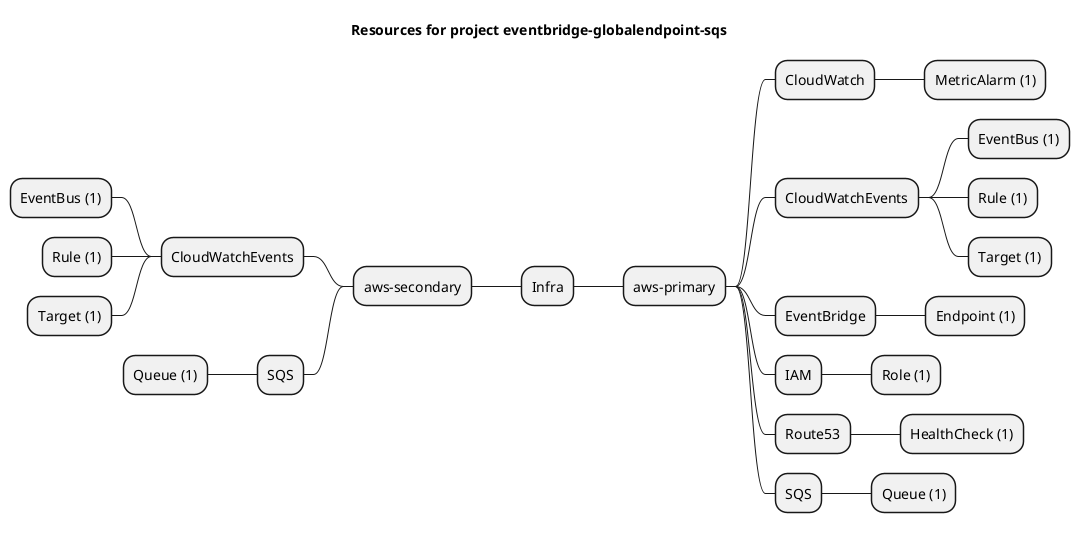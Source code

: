 @startmindmap
title Resources for project eventbridge-globalendpoint-sqs
skinparam monochrome true
+ Infra
++ aws-primary
+++ CloudWatch
++++ MetricAlarm (1)
+++ CloudWatchEvents
++++ EventBus (1)
++++ Rule (1)
++++ Target (1)
+++ EventBridge
++++ Endpoint (1)
+++ IAM
++++ Role (1)
+++ Route53
++++ HealthCheck (1)
+++ SQS
++++ Queue (1)
-- aws-secondary
--- CloudWatchEvents
---- EventBus (1)
---- Rule (1)
---- Target (1)
--- SQS
---- Queue (1)
@endmindmap